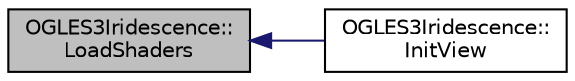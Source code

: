 digraph "OGLES3Iridescence::LoadShaders"
{
  edge [fontname="Helvetica",fontsize="10",labelfontname="Helvetica",labelfontsize="10"];
  node [fontname="Helvetica",fontsize="10",shape=record];
  rankdir="LR";
  Node1 [label="OGLES3Iridescence::\lLoadShaders",height=0.2,width=0.4,color="black", fillcolor="grey75", style="filled", fontcolor="black"];
  Node1 -> Node2 [dir="back",color="midnightblue",fontsize="10",style="solid",fontname="Helvetica"];
  Node2 [label="OGLES3Iridescence::\lInitView",height=0.2,width=0.4,color="black", fillcolor="white", style="filled",URL="$class_o_g_l_e_s3_iridescence.html#a600d06d0497dc72131f68578283faa01"];
}
